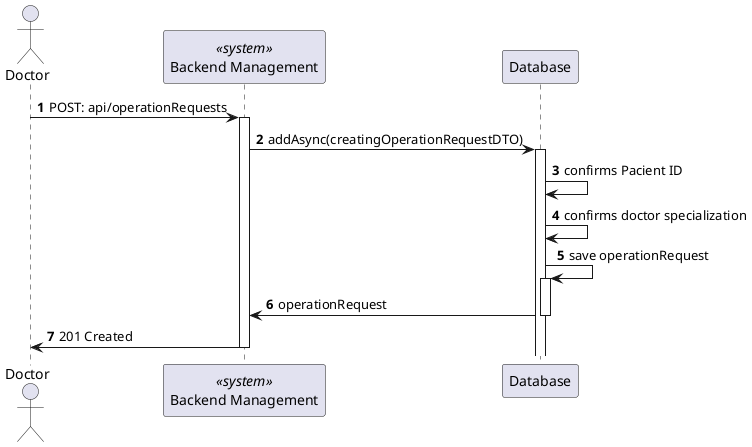 @startuml

autonumber
actor Doctor as "Doctor"
participant BE as "Backend Management" <<system>>
participant DB as "Database"

Doctor-> BE : POST: api/operationRequests
activate BE

BE -> DB : addAsync(creatingOperationRequestDTO)



activate DB 

DB -> DB : confirms Pacient ID

DB -> DB : confirms doctor specialization

DB -> DB : save operationRequest

activate DB 

DB -> BE : operationRequest 

deactivate DB 

Doctor <- BE : 201 Created

deactivate BE

@enduml